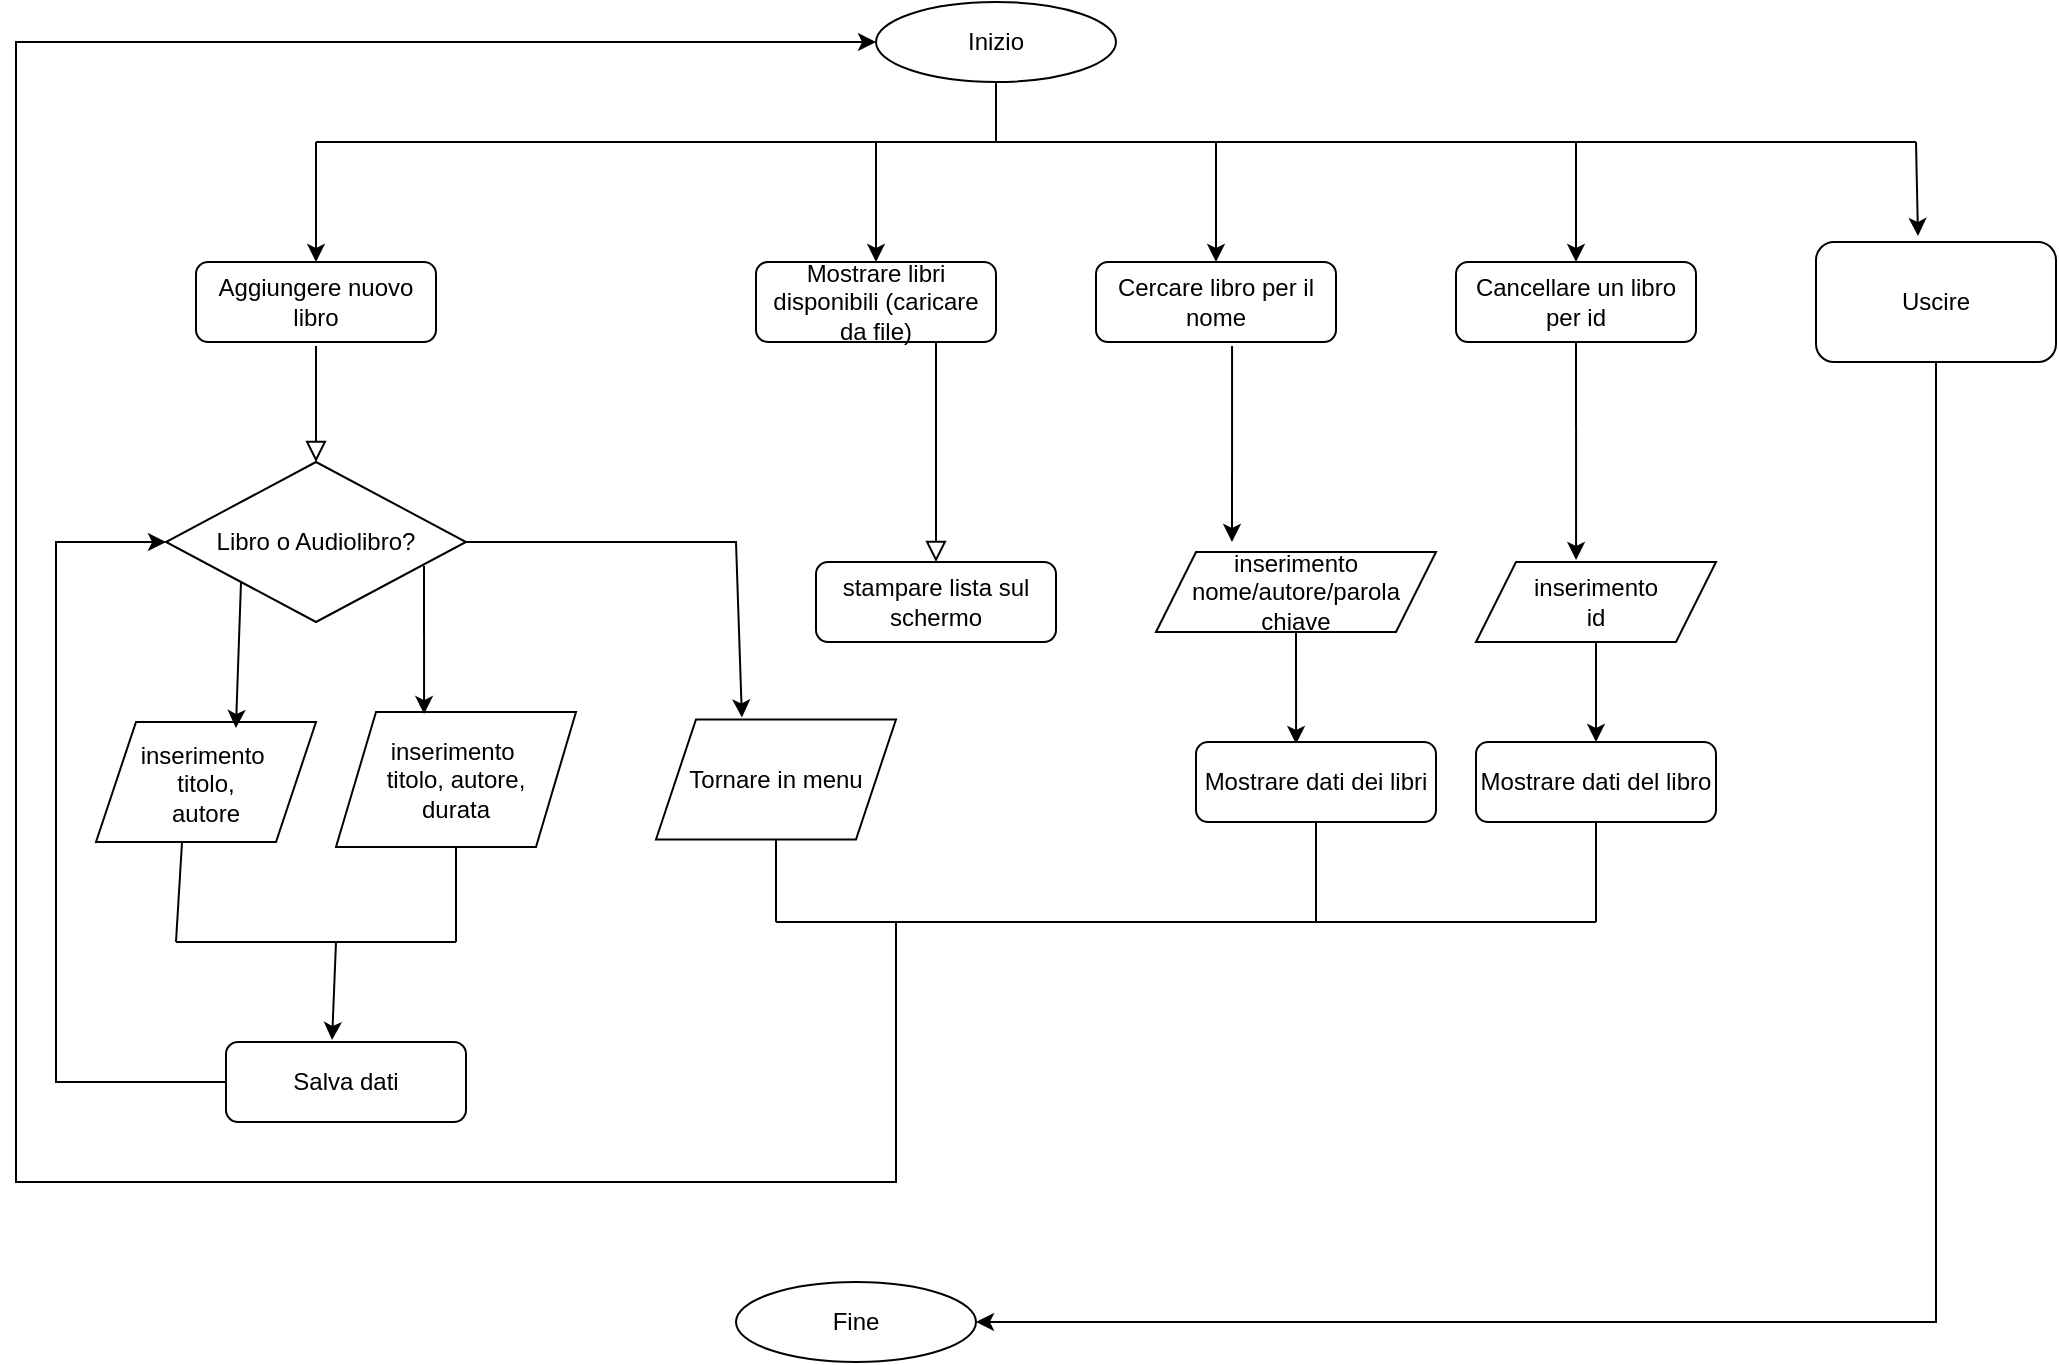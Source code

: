 <mxfile version="24.2.7" type="github">
  <diagram id="C5RBs43oDa-KdzZeNtuy" name="Page-1">
    <mxGraphModel dx="1114" dy="1735" grid="1" gridSize="10" guides="1" tooltips="1" connect="1" arrows="1" fold="1" page="1" pageScale="1" pageWidth="827" pageHeight="1169" math="0" shadow="0">
      <root>
        <mxCell id="WIyWlLk6GJQsqaUBKTNV-0" />
        <mxCell id="WIyWlLk6GJQsqaUBKTNV-1" parent="WIyWlLk6GJQsqaUBKTNV-0" />
        <mxCell id="WIyWlLk6GJQsqaUBKTNV-2" value="" style="rounded=0;html=1;jettySize=auto;orthogonalLoop=1;fontSize=11;endArrow=block;endFill=0;endSize=8;strokeWidth=1;shadow=0;labelBackgroundColor=none;edgeStyle=orthogonalEdgeStyle;entryX=0.5;entryY=0;entryDx=0;entryDy=0;" parent="WIyWlLk6GJQsqaUBKTNV-1" source="WIyWlLk6GJQsqaUBKTNV-3" target="WIyWlLk6GJQsqaUBKTNV-11" edge="1">
          <mxGeometry relative="1" as="geometry">
            <mxPoint x="220" y="180" as="targetPoint" />
            <Array as="points">
              <mxPoint x="480" y="120" />
              <mxPoint x="480" y="120" />
            </Array>
          </mxGeometry>
        </mxCell>
        <mxCell id="WIyWlLk6GJQsqaUBKTNV-3" value="Mostrare libri disponibili (caricare da file)" style="rounded=1;whiteSpace=wrap;html=1;fontSize=12;glass=0;strokeWidth=1;shadow=0;" parent="WIyWlLk6GJQsqaUBKTNV-1" vertex="1">
          <mxGeometry x="390" y="30" width="120" height="40" as="geometry" />
        </mxCell>
        <mxCell id="WIyWlLk6GJQsqaUBKTNV-11" value="stampare lista sul schermo" style="rounded=1;whiteSpace=wrap;html=1;fontSize=12;glass=0;strokeWidth=1;shadow=0;" parent="WIyWlLk6GJQsqaUBKTNV-1" vertex="1">
          <mxGeometry x="420" y="180" width="120" height="40" as="geometry" />
        </mxCell>
        <mxCell id="iOh9DdDHtPVlwgA_kX74-0" value="Aggiungere nuovo libro" style="rounded=1;whiteSpace=wrap;html=1;fontSize=12;glass=0;strokeWidth=1;shadow=0;" parent="WIyWlLk6GJQsqaUBKTNV-1" vertex="1">
          <mxGeometry x="110" y="30" width="120" height="40" as="geometry" />
        </mxCell>
        <mxCell id="iOh9DdDHtPVlwgA_kX74-1" value="" style="rounded=0;html=1;jettySize=auto;orthogonalLoop=1;fontSize=11;endArrow=block;endFill=0;endSize=8;strokeWidth=1;shadow=0;labelBackgroundColor=none;edgeStyle=orthogonalEdgeStyle;" parent="WIyWlLk6GJQsqaUBKTNV-1" edge="1">
          <mxGeometry relative="1" as="geometry">
            <mxPoint x="170" y="72" as="sourcePoint" />
            <mxPoint x="170" y="130" as="targetPoint" />
          </mxGeometry>
        </mxCell>
        <mxCell id="iOh9DdDHtPVlwgA_kX74-6" value="Libro o Audiolibro?" style="rhombus;whiteSpace=wrap;html=1;" parent="WIyWlLk6GJQsqaUBKTNV-1" vertex="1">
          <mxGeometry x="95" y="130" width="150" height="80" as="geometry" />
        </mxCell>
        <mxCell id="iOh9DdDHtPVlwgA_kX74-12" value="Salva dati" style="rounded=1;whiteSpace=wrap;html=1;fontSize=12;glass=0;strokeWidth=1;shadow=0;" parent="WIyWlLk6GJQsqaUBKTNV-1" vertex="1">
          <mxGeometry x="125" y="420" width="120" height="40" as="geometry" />
        </mxCell>
        <mxCell id="iOh9DdDHtPVlwgA_kX74-17" value="" style="endArrow=classic;html=1;rounded=0;entryX=0.442;entryY=-0.025;entryDx=0;entryDy=0;entryPerimeter=0;" parent="WIyWlLk6GJQsqaUBKTNV-1" target="iOh9DdDHtPVlwgA_kX74-12" edge="1">
          <mxGeometry width="50" height="50" relative="1" as="geometry">
            <mxPoint x="180" y="370" as="sourcePoint" />
            <mxPoint x="390" y="390" as="targetPoint" />
          </mxGeometry>
        </mxCell>
        <mxCell id="iOh9DdDHtPVlwgA_kX74-18" value="" style="ellipse;whiteSpace=wrap;html=1;" parent="WIyWlLk6GJQsqaUBKTNV-1" vertex="1">
          <mxGeometry x="450" y="-100" width="120" height="40" as="geometry" />
        </mxCell>
        <mxCell id="iOh9DdDHtPVlwgA_kX74-22" value="" style="ellipse;whiteSpace=wrap;html=1;" parent="WIyWlLk6GJQsqaUBKTNV-1" vertex="1">
          <mxGeometry x="380" y="540" width="120" height="40" as="geometry" />
        </mxCell>
        <mxCell id="iOh9DdDHtPVlwgA_kX74-24" value="Fine" style="text;html=1;align=center;verticalAlign=middle;whiteSpace=wrap;rounded=0;" parent="WIyWlLk6GJQsqaUBKTNV-1" vertex="1">
          <mxGeometry x="410" y="545" width="60" height="30" as="geometry" />
        </mxCell>
        <mxCell id="iOh9DdDHtPVlwgA_kX74-26" value="Inizio" style="text;html=1;align=center;verticalAlign=middle;whiteSpace=wrap;rounded=0;" parent="WIyWlLk6GJQsqaUBKTNV-1" vertex="1">
          <mxGeometry x="480" y="-95" width="60" height="30" as="geometry" />
        </mxCell>
        <mxCell id="iOh9DdDHtPVlwgA_kX74-27" value="Cercare libro per il nome" style="rounded=1;whiteSpace=wrap;html=1;fontSize=12;glass=0;strokeWidth=1;shadow=0;" parent="WIyWlLk6GJQsqaUBKTNV-1" vertex="1">
          <mxGeometry x="560" y="30" width="120" height="40" as="geometry" />
        </mxCell>
        <mxCell id="iOh9DdDHtPVlwgA_kX74-30" value="" style="shape=parallelogram;perimeter=parallelogramPerimeter;whiteSpace=wrap;html=1;fixedSize=1;" parent="WIyWlLk6GJQsqaUBKTNV-1" vertex="1">
          <mxGeometry x="750" y="180" width="120" height="40" as="geometry" />
        </mxCell>
        <mxCell id="iOh9DdDHtPVlwgA_kX74-31" value="inserimento id" style="text;html=1;align=center;verticalAlign=middle;whiteSpace=wrap;rounded=0;" parent="WIyWlLk6GJQsqaUBKTNV-1" vertex="1">
          <mxGeometry x="780" y="185" width="60" height="30" as="geometry" />
        </mxCell>
        <mxCell id="iOh9DdDHtPVlwgA_kX74-32" value="Mostrare dati del libro" style="rounded=1;whiteSpace=wrap;html=1;fontSize=12;glass=0;strokeWidth=1;shadow=0;" parent="WIyWlLk6GJQsqaUBKTNV-1" vertex="1">
          <mxGeometry x="750" y="270" width="120" height="40" as="geometry" />
        </mxCell>
        <mxCell id="iOh9DdDHtPVlwgA_kX74-34" value="" style="endArrow=classic;html=1;rounded=0;exitX=0.5;exitY=1;exitDx=0;exitDy=0;entryX=0.5;entryY=0;entryDx=0;entryDy=0;" parent="WIyWlLk6GJQsqaUBKTNV-1" source="iOh9DdDHtPVlwgA_kX74-30" target="iOh9DdDHtPVlwgA_kX74-32" edge="1">
          <mxGeometry width="50" height="50" relative="1" as="geometry">
            <mxPoint x="390" y="220" as="sourcePoint" />
            <mxPoint x="440" y="170" as="targetPoint" />
          </mxGeometry>
        </mxCell>
        <mxCell id="iOh9DdDHtPVlwgA_kX74-35" value="" style="shape=parallelogram;perimeter=parallelogramPerimeter;whiteSpace=wrap;html=1;fixedSize=1;" parent="WIyWlLk6GJQsqaUBKTNV-1" vertex="1">
          <mxGeometry x="60" y="260" width="110" height="60" as="geometry" />
        </mxCell>
        <mxCell id="iOh9DdDHtPVlwgA_kX74-36" value="" style="shape=parallelogram;perimeter=parallelogramPerimeter;whiteSpace=wrap;html=1;fixedSize=1;" parent="WIyWlLk6GJQsqaUBKTNV-1" vertex="1">
          <mxGeometry x="180" y="255" width="120" height="67.5" as="geometry" />
        </mxCell>
        <mxCell id="iOh9DdDHtPVlwgA_kX74-37" value="inserimento&amp;nbsp; titolo, autore" style="text;html=1;align=center;verticalAlign=middle;whiteSpace=wrap;rounded=0;" parent="WIyWlLk6GJQsqaUBKTNV-1" vertex="1">
          <mxGeometry x="85" y="272.5" width="60" height="37.5" as="geometry" />
        </mxCell>
        <mxCell id="iOh9DdDHtPVlwgA_kX74-39" value="inserimento&amp;nbsp; titolo, autore, durata" style="text;html=1;align=center;verticalAlign=middle;whiteSpace=wrap;rounded=0;" parent="WIyWlLk6GJQsqaUBKTNV-1" vertex="1">
          <mxGeometry x="200" y="286.25" width="80" height="5" as="geometry" />
        </mxCell>
        <mxCell id="iOh9DdDHtPVlwgA_kX74-41" value="Cancellare un libro per id" style="rounded=1;whiteSpace=wrap;html=1;fontSize=12;glass=0;strokeWidth=1;shadow=0;" parent="WIyWlLk6GJQsqaUBKTNV-1" vertex="1">
          <mxGeometry x="740" y="30" width="120" height="40" as="geometry" />
        </mxCell>
        <mxCell id="iOh9DdDHtPVlwgA_kX74-42" value="" style="endArrow=classic;html=1;rounded=0;entryX=0.417;entryY=-0.025;entryDx=0;entryDy=0;entryPerimeter=0;" parent="WIyWlLk6GJQsqaUBKTNV-1" source="iOh9DdDHtPVlwgA_kX74-41" target="iOh9DdDHtPVlwgA_kX74-30" edge="1">
          <mxGeometry width="50" height="50" relative="1" as="geometry">
            <mxPoint x="390" y="320" as="sourcePoint" />
            <mxPoint x="440" y="270" as="targetPoint" />
          </mxGeometry>
        </mxCell>
        <mxCell id="iOh9DdDHtPVlwgA_kX74-44" value="" style="endArrow=classic;html=1;rounded=0;exitX=0.567;exitY=1.05;exitDx=0;exitDy=0;exitPerimeter=0;" parent="WIyWlLk6GJQsqaUBKTNV-1" source="iOh9DdDHtPVlwgA_kX74-27" edge="1">
          <mxGeometry width="50" height="50" relative="1" as="geometry">
            <mxPoint x="390" y="320" as="sourcePoint" />
            <mxPoint x="628" y="170" as="targetPoint" />
          </mxGeometry>
        </mxCell>
        <mxCell id="iOh9DdDHtPVlwgA_kX74-45" value="inserimento nome/autore/parola chiave" style="shape=parallelogram;perimeter=parallelogramPerimeter;whiteSpace=wrap;html=1;fixedSize=1;" parent="WIyWlLk6GJQsqaUBKTNV-1" vertex="1">
          <mxGeometry x="590" y="175" width="140" height="40" as="geometry" />
        </mxCell>
        <mxCell id="iOh9DdDHtPVlwgA_kX74-46" value="" style="endArrow=classic;html=1;rounded=0;exitX=0.5;exitY=1;exitDx=0;exitDy=0;exitPerimeter=0;entryX=0.417;entryY=0.025;entryDx=0;entryDy=0;entryPerimeter=0;" parent="WIyWlLk6GJQsqaUBKTNV-1" source="iOh9DdDHtPVlwgA_kX74-45" edge="1" target="iOh9DdDHtPVlwgA_kX74-47">
          <mxGeometry width="50" height="50" relative="1" as="geometry">
            <mxPoint x="390" y="320" as="sourcePoint" />
            <mxPoint x="590" y="270" as="targetPoint" />
          </mxGeometry>
        </mxCell>
        <mxCell id="iOh9DdDHtPVlwgA_kX74-47" value="Mostrare dati dei libri" style="rounded=1;whiteSpace=wrap;html=1;fontSize=12;glass=0;strokeWidth=1;shadow=0;" parent="WIyWlLk6GJQsqaUBKTNV-1" vertex="1">
          <mxGeometry x="610" y="270" width="120" height="40" as="geometry" />
        </mxCell>
        <mxCell id="fxYtoCnKicKL8G9kmDPJ-0" value="" style="endArrow=classic;html=1;rounded=0;exitX=1;exitY=0.5;exitDx=0;exitDy=0;entryX=0.358;entryY=-0.017;entryDx=0;entryDy=0;entryPerimeter=0;" edge="1" parent="WIyWlLk6GJQsqaUBKTNV-1" source="iOh9DdDHtPVlwgA_kX74-6" target="fxYtoCnKicKL8G9kmDPJ-4">
          <mxGeometry width="50" height="50" relative="1" as="geometry">
            <mxPoint x="390" y="290" as="sourcePoint" />
            <mxPoint x="200" y="300" as="targetPoint" />
            <Array as="points">
              <mxPoint x="380" y="170" />
            </Array>
          </mxGeometry>
        </mxCell>
        <mxCell id="fxYtoCnKicKL8G9kmDPJ-3" value="" style="endArrow=classic;html=1;rounded=0;entryX=0.636;entryY=0.05;entryDx=0;entryDy=0;exitX=0;exitY=1;exitDx=0;exitDy=0;entryPerimeter=0;" edge="1" parent="WIyWlLk6GJQsqaUBKTNV-1" source="iOh9DdDHtPVlwgA_kX74-6" target="iOh9DdDHtPVlwgA_kX74-35">
          <mxGeometry width="50" height="50" relative="1" as="geometry">
            <mxPoint x="390" y="290" as="sourcePoint" />
            <mxPoint x="440" y="240" as="targetPoint" />
          </mxGeometry>
        </mxCell>
        <mxCell id="fxYtoCnKicKL8G9kmDPJ-48" style="edgeStyle=orthogonalEdgeStyle;rounded=0;orthogonalLoop=1;jettySize=auto;html=1;entryX=0;entryY=0.5;entryDx=0;entryDy=0;" edge="1" parent="WIyWlLk6GJQsqaUBKTNV-1" target="iOh9DdDHtPVlwgA_kX74-18">
          <mxGeometry relative="1" as="geometry">
            <mxPoint x="500" y="360" as="sourcePoint" />
            <Array as="points">
              <mxPoint x="460" y="360" />
              <mxPoint x="460" y="490" />
              <mxPoint x="20" y="490" />
              <mxPoint x="20" y="-80" />
            </Array>
          </mxGeometry>
        </mxCell>
        <mxCell id="fxYtoCnKicKL8G9kmDPJ-4" value="Tornare in menu" style="shape=parallelogram;perimeter=parallelogramPerimeter;whiteSpace=wrap;html=1;fixedSize=1;" vertex="1" parent="WIyWlLk6GJQsqaUBKTNV-1">
          <mxGeometry x="340" y="258.75" width="120" height="60" as="geometry" />
        </mxCell>
        <mxCell id="fxYtoCnKicKL8G9kmDPJ-13" value="Uscire" style="rounded=1;whiteSpace=wrap;html=1;" vertex="1" parent="WIyWlLk6GJQsqaUBKTNV-1">
          <mxGeometry x="920" y="20" width="120" height="60" as="geometry" />
        </mxCell>
        <mxCell id="fxYtoCnKicKL8G9kmDPJ-15" value="" style="endArrow=classic;html=1;rounded=0;exitX=0.5;exitY=1;exitDx=0;exitDy=0;entryX=1;entryY=0.5;entryDx=0;entryDy=0;" edge="1" parent="WIyWlLk6GJQsqaUBKTNV-1" source="fxYtoCnKicKL8G9kmDPJ-13" target="iOh9DdDHtPVlwgA_kX74-22">
          <mxGeometry width="50" height="50" relative="1" as="geometry">
            <mxPoint x="390" y="290" as="sourcePoint" />
            <mxPoint x="460" y="630" as="targetPoint" />
            <Array as="points">
              <mxPoint x="980" y="560" />
            </Array>
          </mxGeometry>
        </mxCell>
        <mxCell id="fxYtoCnKicKL8G9kmDPJ-22" value="" style="endArrow=classic;html=1;rounded=0;entryX=0.367;entryY=0.015;entryDx=0;entryDy=0;exitX=0.86;exitY=0.65;exitDx=0;exitDy=0;exitPerimeter=0;entryPerimeter=0;" edge="1" parent="WIyWlLk6GJQsqaUBKTNV-1" source="iOh9DdDHtPVlwgA_kX74-6" target="iOh9DdDHtPVlwgA_kX74-36">
          <mxGeometry width="50" height="50" relative="1" as="geometry">
            <mxPoint x="470" y="390" as="sourcePoint" />
            <mxPoint x="520" y="340" as="targetPoint" />
          </mxGeometry>
        </mxCell>
        <mxCell id="fxYtoCnKicKL8G9kmDPJ-24" value="" style="endArrow=classic;html=1;rounded=0;exitX=0;exitY=0.5;exitDx=0;exitDy=0;" edge="1" parent="WIyWlLk6GJQsqaUBKTNV-1" source="iOh9DdDHtPVlwgA_kX74-12" target="iOh9DdDHtPVlwgA_kX74-6">
          <mxGeometry width="50" height="50" relative="1" as="geometry">
            <mxPoint x="470" y="390" as="sourcePoint" />
            <mxPoint x="380" y="130" as="targetPoint" />
            <Array as="points">
              <mxPoint x="40" y="440" />
              <mxPoint x="40" y="170" />
            </Array>
          </mxGeometry>
        </mxCell>
        <mxCell id="fxYtoCnKicKL8G9kmDPJ-26" value="" style="endArrow=none;html=1;rounded=0;entryX=0.5;entryY=1;entryDx=0;entryDy=0;" edge="1" parent="WIyWlLk6GJQsqaUBKTNV-1" target="iOh9DdDHtPVlwgA_kX74-18">
          <mxGeometry width="50" height="50" relative="1" as="geometry">
            <mxPoint x="510" y="-30" as="sourcePoint" />
            <mxPoint x="501" y="-50" as="targetPoint" />
          </mxGeometry>
        </mxCell>
        <mxCell id="fxYtoCnKicKL8G9kmDPJ-27" value="" style="endArrow=none;html=1;rounded=0;" edge="1" parent="WIyWlLk6GJQsqaUBKTNV-1">
          <mxGeometry width="50" height="50" relative="1" as="geometry">
            <mxPoint x="170" y="-30" as="sourcePoint" />
            <mxPoint x="970" y="-30" as="targetPoint" />
          </mxGeometry>
        </mxCell>
        <mxCell id="fxYtoCnKicKL8G9kmDPJ-28" value="" style="endArrow=classic;html=1;rounded=0;entryX=0.5;entryY=0;entryDx=0;entryDy=0;" edge="1" parent="WIyWlLk6GJQsqaUBKTNV-1" target="iOh9DdDHtPVlwgA_kX74-0">
          <mxGeometry width="50" height="50" relative="1" as="geometry">
            <mxPoint x="170" y="-30" as="sourcePoint" />
            <mxPoint x="520" y="140" as="targetPoint" />
          </mxGeometry>
        </mxCell>
        <mxCell id="fxYtoCnKicKL8G9kmDPJ-29" value="" style="endArrow=classic;html=1;rounded=0;entryX=0.5;entryY=0;entryDx=0;entryDy=0;" edge="1" parent="WIyWlLk6GJQsqaUBKTNV-1" target="WIyWlLk6GJQsqaUBKTNV-3">
          <mxGeometry width="50" height="50" relative="1" as="geometry">
            <mxPoint x="450" y="-30" as="sourcePoint" />
            <mxPoint x="520" y="140" as="targetPoint" />
          </mxGeometry>
        </mxCell>
        <mxCell id="fxYtoCnKicKL8G9kmDPJ-31" value="" style="endArrow=classic;html=1;rounded=0;entryX=0.5;entryY=0;entryDx=0;entryDy=0;" edge="1" parent="WIyWlLk6GJQsqaUBKTNV-1" target="iOh9DdDHtPVlwgA_kX74-27">
          <mxGeometry width="50" height="50" relative="1" as="geometry">
            <mxPoint x="620" y="-30" as="sourcePoint" />
            <mxPoint x="520" y="140" as="targetPoint" />
          </mxGeometry>
        </mxCell>
        <mxCell id="fxYtoCnKicKL8G9kmDPJ-32" value="" style="endArrow=classic;html=1;rounded=0;entryX=0.5;entryY=0;entryDx=0;entryDy=0;" edge="1" parent="WIyWlLk6GJQsqaUBKTNV-1" target="iOh9DdDHtPVlwgA_kX74-41">
          <mxGeometry width="50" height="50" relative="1" as="geometry">
            <mxPoint x="800" y="-30" as="sourcePoint" />
            <mxPoint x="520" y="140" as="targetPoint" />
          </mxGeometry>
        </mxCell>
        <mxCell id="fxYtoCnKicKL8G9kmDPJ-33" value="" style="endArrow=classic;html=1;rounded=0;entryX=0.425;entryY=-0.05;entryDx=0;entryDy=0;entryPerimeter=0;" edge="1" parent="WIyWlLk6GJQsqaUBKTNV-1" target="fxYtoCnKicKL8G9kmDPJ-13">
          <mxGeometry width="50" height="50" relative="1" as="geometry">
            <mxPoint x="970" y="-30" as="sourcePoint" />
            <mxPoint x="520" y="40" as="targetPoint" />
          </mxGeometry>
        </mxCell>
        <mxCell id="fxYtoCnKicKL8G9kmDPJ-35" value="" style="endArrow=none;html=1;rounded=0;" edge="1" parent="WIyWlLk6GJQsqaUBKTNV-1">
          <mxGeometry width="50" height="50" relative="1" as="geometry">
            <mxPoint x="400" y="360" as="sourcePoint" />
            <mxPoint x="810" y="360" as="targetPoint" />
          </mxGeometry>
        </mxCell>
        <mxCell id="fxYtoCnKicKL8G9kmDPJ-38" value="" style="endArrow=none;html=1;rounded=0;" edge="1" parent="WIyWlLk6GJQsqaUBKTNV-1">
          <mxGeometry width="50" height="50" relative="1" as="geometry">
            <mxPoint x="100" y="370" as="sourcePoint" />
            <mxPoint x="240" y="370" as="targetPoint" />
          </mxGeometry>
        </mxCell>
        <mxCell id="fxYtoCnKicKL8G9kmDPJ-39" value="" style="endArrow=none;html=1;rounded=0;entryX=0.391;entryY=1;entryDx=0;entryDy=0;entryPerimeter=0;" edge="1" parent="WIyWlLk6GJQsqaUBKTNV-1" target="iOh9DdDHtPVlwgA_kX74-35">
          <mxGeometry width="50" height="50" relative="1" as="geometry">
            <mxPoint x="100" y="370" as="sourcePoint" />
            <mxPoint x="520" y="440" as="targetPoint" />
          </mxGeometry>
        </mxCell>
        <mxCell id="fxYtoCnKicKL8G9kmDPJ-40" value="" style="endArrow=none;html=1;rounded=0;entryX=0.5;entryY=1;entryDx=0;entryDy=0;" edge="1" parent="WIyWlLk6GJQsqaUBKTNV-1" target="iOh9DdDHtPVlwgA_kX74-36">
          <mxGeometry width="50" height="50" relative="1" as="geometry">
            <mxPoint x="240" y="370" as="sourcePoint" />
            <mxPoint x="520" y="440" as="targetPoint" />
          </mxGeometry>
        </mxCell>
        <mxCell id="fxYtoCnKicKL8G9kmDPJ-41" value="" style="endArrow=none;html=1;rounded=0;entryX=0.5;entryY=1;entryDx=0;entryDy=0;" edge="1" parent="WIyWlLk6GJQsqaUBKTNV-1" target="fxYtoCnKicKL8G9kmDPJ-4">
          <mxGeometry width="50" height="50" relative="1" as="geometry">
            <mxPoint x="400" y="360" as="sourcePoint" />
            <mxPoint x="380" y="320" as="targetPoint" />
            <Array as="points">
              <mxPoint x="400" y="340" />
            </Array>
          </mxGeometry>
        </mxCell>
        <mxCell id="fxYtoCnKicKL8G9kmDPJ-42" value="" style="endArrow=none;html=1;rounded=0;entryX=0.5;entryY=1;entryDx=0;entryDy=0;" edge="1" parent="WIyWlLk6GJQsqaUBKTNV-1" target="iOh9DdDHtPVlwgA_kX74-47">
          <mxGeometry width="50" height="50" relative="1" as="geometry">
            <mxPoint x="670" y="360" as="sourcePoint" />
            <mxPoint x="520" y="240" as="targetPoint" />
          </mxGeometry>
        </mxCell>
        <mxCell id="fxYtoCnKicKL8G9kmDPJ-44" value="" style="endArrow=none;html=1;rounded=0;entryX=0.5;entryY=1;entryDx=0;entryDy=0;" edge="1" parent="WIyWlLk6GJQsqaUBKTNV-1" target="iOh9DdDHtPVlwgA_kX74-32">
          <mxGeometry width="50" height="50" relative="1" as="geometry">
            <mxPoint x="810" y="360" as="sourcePoint" />
            <mxPoint x="520" y="240" as="targetPoint" />
          </mxGeometry>
        </mxCell>
      </root>
    </mxGraphModel>
  </diagram>
</mxfile>
